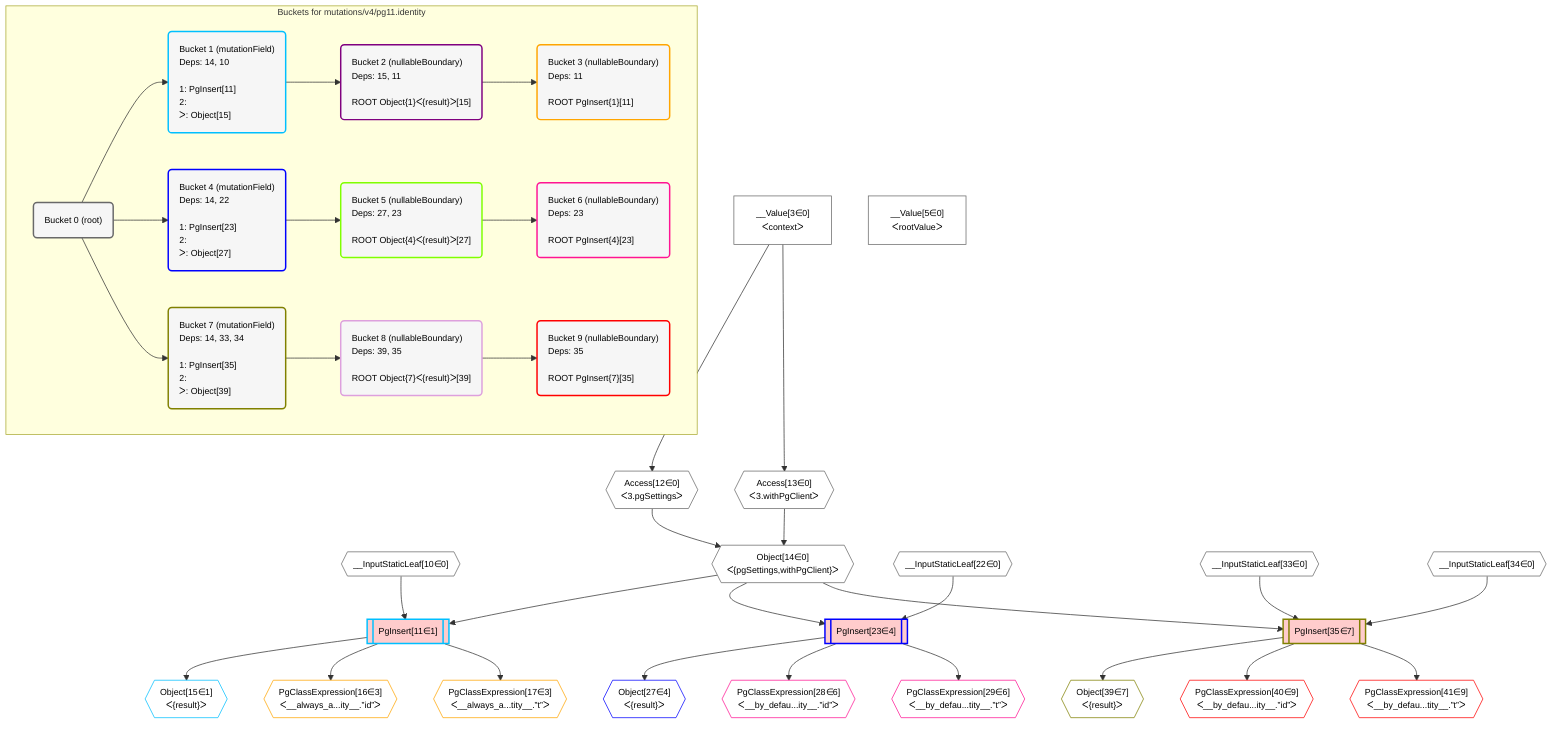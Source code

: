 %%{init: {'themeVariables': { 'fontSize': '12px'}}}%%
graph TD
    classDef path fill:#eee,stroke:#000,color:#000
    classDef plan fill:#fff,stroke-width:1px,color:#000
    classDef itemplan fill:#fff,stroke-width:2px,color:#000
    classDef unbatchedplan fill:#dff,stroke-width:1px,color:#000
    classDef sideeffectplan fill:#fcc,stroke-width:2px,color:#000
    classDef bucket fill:#f6f6f6,color:#000,stroke-width:2px,text-align:left


    %% define steps
    __Value3["__Value[3∈0]<br />ᐸcontextᐳ"]:::plan
    __Value5["__Value[5∈0]<br />ᐸrootValueᐳ"]:::plan
    __InputStaticLeaf10{{"__InputStaticLeaf[10∈0]"}}:::plan
    Access12{{"Access[12∈0]<br />ᐸ3.pgSettingsᐳ"}}:::plan
    Access13{{"Access[13∈0]<br />ᐸ3.withPgClientᐳ"}}:::plan
    Object14{{"Object[14∈0]<br />ᐸ{pgSettings,withPgClient}ᐳ"}}:::plan
    PgInsert11[["PgInsert[11∈1]"]]:::sideeffectplan
    Object15{{"Object[15∈1]<br />ᐸ{result}ᐳ"}}:::plan
    PgClassExpression16{{"PgClassExpression[16∈3]<br />ᐸ__always_a...ity__.”id”ᐳ"}}:::plan
    PgClassExpression17{{"PgClassExpression[17∈3]<br />ᐸ__always_a...tity__.”t”ᐳ"}}:::plan
    __InputStaticLeaf22{{"__InputStaticLeaf[22∈0]"}}:::plan
    PgInsert23[["PgInsert[23∈4]"]]:::sideeffectplan
    Object27{{"Object[27∈4]<br />ᐸ{result}ᐳ"}}:::plan
    PgClassExpression28{{"PgClassExpression[28∈6]<br />ᐸ__by_defau...ity__.”id”ᐳ"}}:::plan
    PgClassExpression29{{"PgClassExpression[29∈6]<br />ᐸ__by_defau...tity__.”t”ᐳ"}}:::plan
    __InputStaticLeaf33{{"__InputStaticLeaf[33∈0]"}}:::plan
    __InputStaticLeaf34{{"__InputStaticLeaf[34∈0]"}}:::plan
    PgInsert35[["PgInsert[35∈7]"]]:::sideeffectplan
    Object39{{"Object[39∈7]<br />ᐸ{result}ᐳ"}}:::plan
    PgClassExpression40{{"PgClassExpression[40∈9]<br />ᐸ__by_defau...ity__.”id”ᐳ"}}:::plan
    PgClassExpression41{{"PgClassExpression[41∈9]<br />ᐸ__by_defau...tity__.”t”ᐳ"}}:::plan

    %% plan dependencies
    __Value3 --> Access12
    __Value3 --> Access13
    Access12 & Access13 --> Object14
    Object14 & __InputStaticLeaf10 --> PgInsert11
    PgInsert11 --> Object15
    PgInsert11 --> PgClassExpression16
    PgInsert11 --> PgClassExpression17
    Object14 & __InputStaticLeaf22 --> PgInsert23
    PgInsert23 --> Object27
    PgInsert23 --> PgClassExpression28
    PgInsert23 --> PgClassExpression29
    Object14 & __InputStaticLeaf33 & __InputStaticLeaf34 --> PgInsert35
    PgInsert35 --> Object39
    PgInsert35 --> PgClassExpression40
    PgInsert35 --> PgClassExpression41

    subgraph "Buckets for mutations/v4/pg11.identity"
    Bucket0("Bucket 0 (root)"):::bucket
    classDef bucket0 stroke:#696969
    class Bucket0,__Value3,__Value5,__InputStaticLeaf10,Access12,Access13,Object14,__InputStaticLeaf22,__InputStaticLeaf33,__InputStaticLeaf34 bucket0
    Bucket1("Bucket 1 (mutationField)<br />Deps: 14, 10<br /><br />1: PgInsert[11]<br />2: <br />ᐳ: Object[15]"):::bucket
    classDef bucket1 stroke:#00bfff
    class Bucket1,PgInsert11,Object15 bucket1
    Bucket2("Bucket 2 (nullableBoundary)<br />Deps: 15, 11<br /><br />ROOT Object{1}ᐸ{result}ᐳ[15]"):::bucket
    classDef bucket2 stroke:#7f007f
    class Bucket2 bucket2
    Bucket3("Bucket 3 (nullableBoundary)<br />Deps: 11<br /><br />ROOT PgInsert{1}[11]"):::bucket
    classDef bucket3 stroke:#ffa500
    class Bucket3,PgClassExpression16,PgClassExpression17 bucket3
    Bucket4("Bucket 4 (mutationField)<br />Deps: 14, 22<br /><br />1: PgInsert[23]<br />2: <br />ᐳ: Object[27]"):::bucket
    classDef bucket4 stroke:#0000ff
    class Bucket4,PgInsert23,Object27 bucket4
    Bucket5("Bucket 5 (nullableBoundary)<br />Deps: 27, 23<br /><br />ROOT Object{4}ᐸ{result}ᐳ[27]"):::bucket
    classDef bucket5 stroke:#7fff00
    class Bucket5 bucket5
    Bucket6("Bucket 6 (nullableBoundary)<br />Deps: 23<br /><br />ROOT PgInsert{4}[23]"):::bucket
    classDef bucket6 stroke:#ff1493
    class Bucket6,PgClassExpression28,PgClassExpression29 bucket6
    Bucket7("Bucket 7 (mutationField)<br />Deps: 14, 33, 34<br /><br />1: PgInsert[35]<br />2: <br />ᐳ: Object[39]"):::bucket
    classDef bucket7 stroke:#808000
    class Bucket7,PgInsert35,Object39 bucket7
    Bucket8("Bucket 8 (nullableBoundary)<br />Deps: 39, 35<br /><br />ROOT Object{7}ᐸ{result}ᐳ[39]"):::bucket
    classDef bucket8 stroke:#dda0dd
    class Bucket8 bucket8
    Bucket9("Bucket 9 (nullableBoundary)<br />Deps: 35<br /><br />ROOT PgInsert{7}[35]"):::bucket
    classDef bucket9 stroke:#ff0000
    class Bucket9,PgClassExpression40,PgClassExpression41 bucket9
    Bucket0 --> Bucket1 & Bucket4 & Bucket7
    Bucket1 --> Bucket2
    Bucket2 --> Bucket3
    Bucket4 --> Bucket5
    Bucket5 --> Bucket6
    Bucket7 --> Bucket8
    Bucket8 --> Bucket9
    end